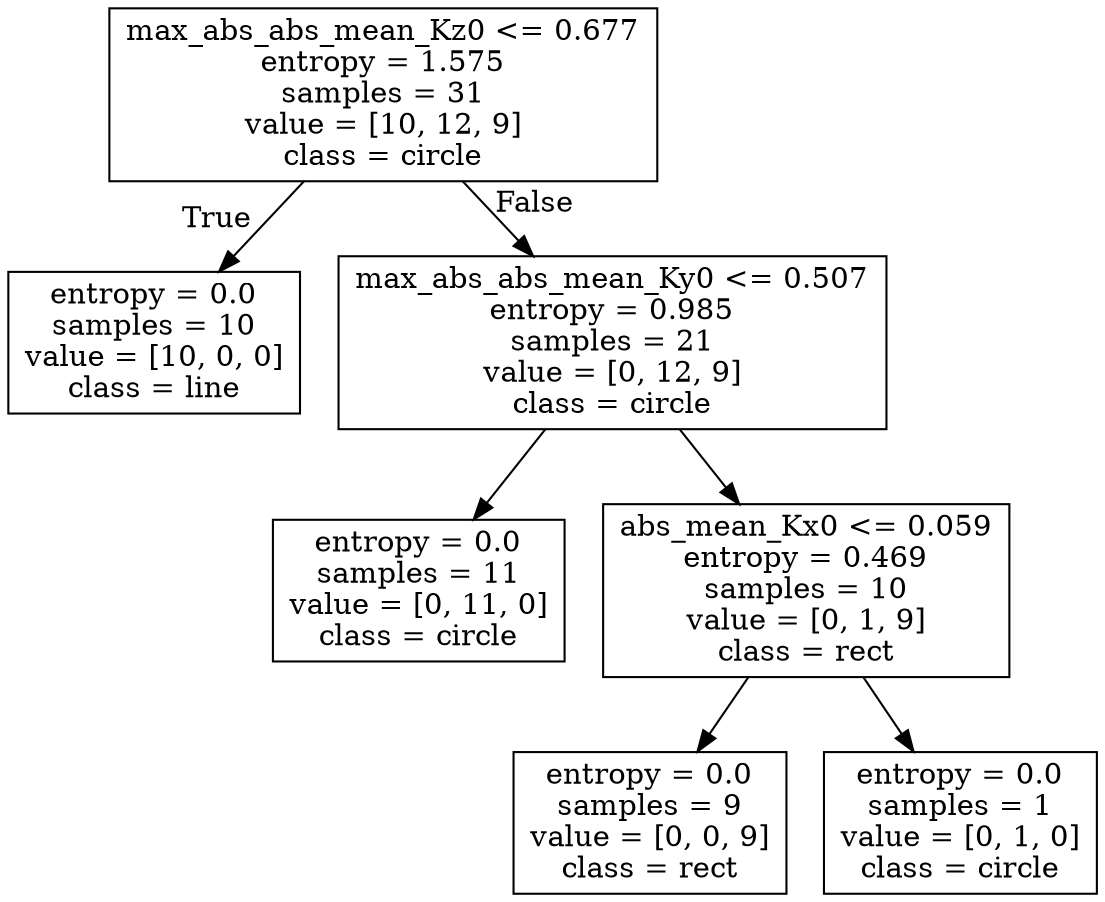 digraph Tree {
node [shape=box] ;
0 [label="max_abs_abs_mean_Kz0 <= 0.677\nentropy = 1.575\nsamples = 31\nvalue = [10, 12, 9]\nclass = circle"] ;
1 [label="entropy = 0.0\nsamples = 10\nvalue = [10, 0, 0]\nclass = line"] ;
0 -> 1 [labeldistance=2.5, labelangle=45, headlabel="True"] ;
2 [label="max_abs_abs_mean_Ky0 <= 0.507\nentropy = 0.985\nsamples = 21\nvalue = [0, 12, 9]\nclass = circle"] ;
0 -> 2 [labeldistance=2.5, labelangle=-45, headlabel="False"] ;
3 [label="entropy = 0.0\nsamples = 11\nvalue = [0, 11, 0]\nclass = circle"] ;
2 -> 3 ;
4 [label="abs_mean_Kx0 <= 0.059\nentropy = 0.469\nsamples = 10\nvalue = [0, 1, 9]\nclass = rect"] ;
2 -> 4 ;
5 [label="entropy = 0.0\nsamples = 9\nvalue = [0, 0, 9]\nclass = rect"] ;
4 -> 5 ;
6 [label="entropy = 0.0\nsamples = 1\nvalue = [0, 1, 0]\nclass = circle"] ;
4 -> 6 ;
}